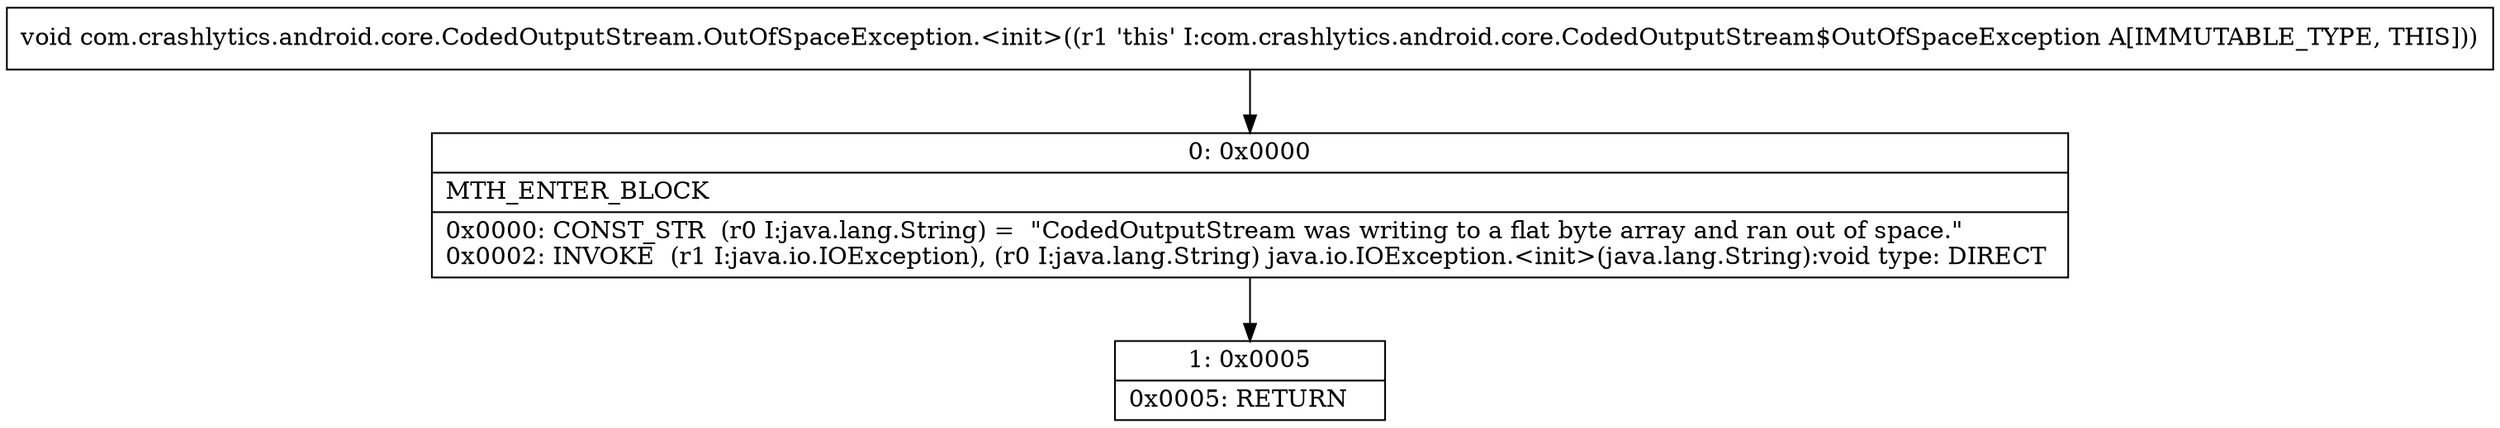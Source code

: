 digraph "CFG forcom.crashlytics.android.core.CodedOutputStream.OutOfSpaceException.\<init\>()V" {
Node_0 [shape=record,label="{0\:\ 0x0000|MTH_ENTER_BLOCK\l|0x0000: CONST_STR  (r0 I:java.lang.String) =  \"CodedOutputStream was writing to a flat byte array and ran out of space.\" \l0x0002: INVOKE  (r1 I:java.io.IOException), (r0 I:java.lang.String) java.io.IOException.\<init\>(java.lang.String):void type: DIRECT \l}"];
Node_1 [shape=record,label="{1\:\ 0x0005|0x0005: RETURN   \l}"];
MethodNode[shape=record,label="{void com.crashlytics.android.core.CodedOutputStream.OutOfSpaceException.\<init\>((r1 'this' I:com.crashlytics.android.core.CodedOutputStream$OutOfSpaceException A[IMMUTABLE_TYPE, THIS])) }"];
MethodNode -> Node_0;
Node_0 -> Node_1;
}

